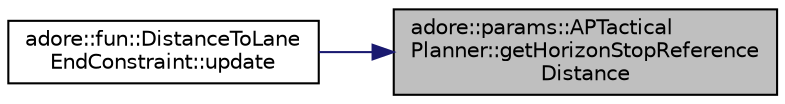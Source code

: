 digraph "adore::params::APTacticalPlanner::getHorizonStopReferenceDistance"
{
 // LATEX_PDF_SIZE
  edge [fontname="Helvetica",fontsize="10",labelfontname="Helvetica",labelfontsize="10"];
  node [fontname="Helvetica",fontsize="10",shape=record];
  rankdir="RL";
  Node1 [label="adore::params::APTactical\lPlanner::getHorizonStopReference\lDistance",height=0.2,width=0.4,color="black", fillcolor="grey75", style="filled", fontcolor="black",tooltip=" "];
  Node1 -> Node2 [dir="back",color="midnightblue",fontsize="10",style="solid",fontname="Helvetica"];
  Node2 [label="adore::fun::DistanceToLane\lEndConstraint::update",height=0.2,width=0.4,color="black", fillcolor="white", style="filled",URL="$classadore_1_1fun_1_1DistanceToLaneEndConstraint.html#a635c917695d616dbf3c032a2ba9060f2",tooltip=" "];
}
